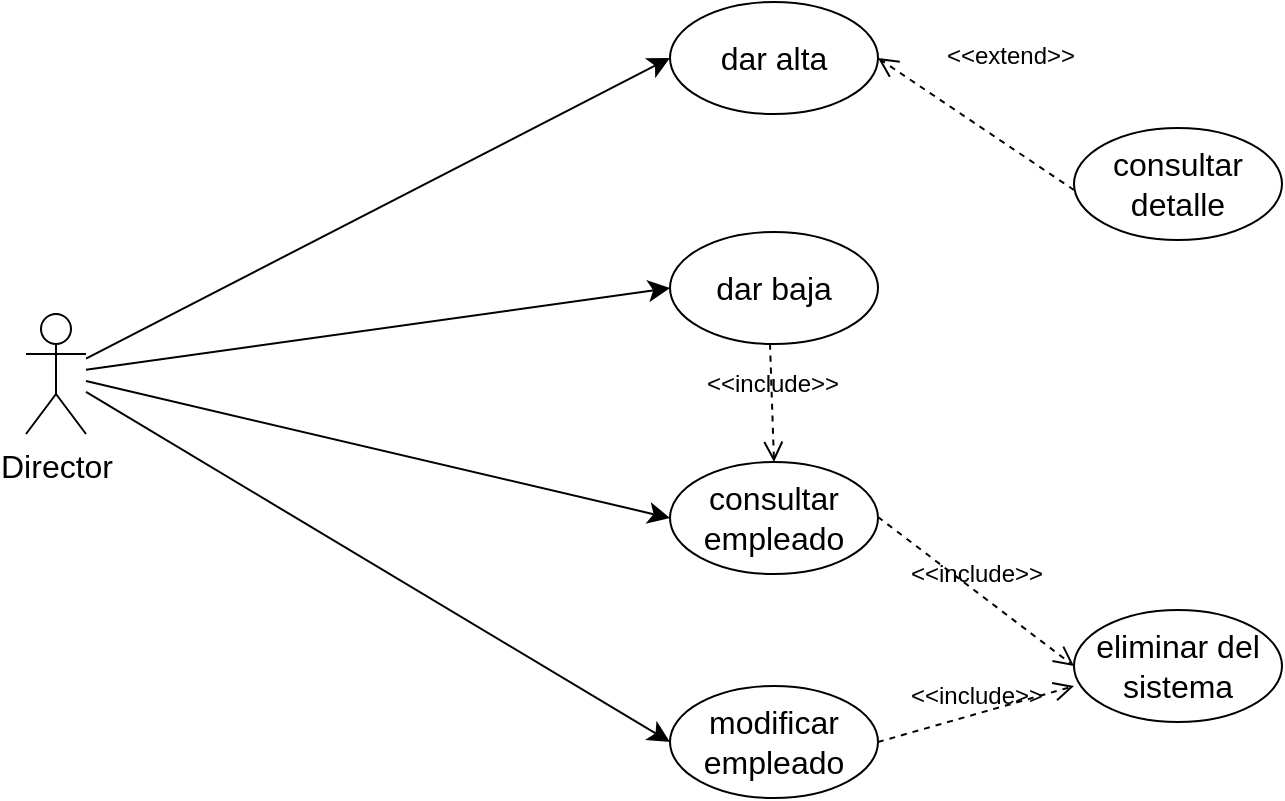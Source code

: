 <mxfile version="22.1.20" type="device">
  <diagram name="Página-1" id="0PgRM66mUUV5LV1Y5fYU">
    <mxGraphModel dx="1112" dy="1268" grid="0" gridSize="10" guides="1" tooltips="1" connect="1" arrows="1" fold="1" page="0" pageScale="1" pageWidth="827" pageHeight="1169" math="0" shadow="0">
      <root>
        <mxCell id="0" />
        <mxCell id="1" parent="0" />
        <mxCell id="H2oCX1Bzr-kG6ntU79wa-13" style="edgeStyle=none;curved=1;rounded=0;orthogonalLoop=1;jettySize=auto;html=1;entryX=0;entryY=0.5;entryDx=0;entryDy=0;fontSize=12;startSize=8;endSize=8;" edge="1" parent="1" source="H2oCX1Bzr-kG6ntU79wa-1" target="H2oCX1Bzr-kG6ntU79wa-2">
          <mxGeometry relative="1" as="geometry" />
        </mxCell>
        <mxCell id="H2oCX1Bzr-kG6ntU79wa-14" style="edgeStyle=none;curved=1;rounded=0;orthogonalLoop=1;jettySize=auto;html=1;entryX=0;entryY=0.5;entryDx=0;entryDy=0;fontSize=12;startSize=8;endSize=8;" edge="1" parent="1" source="H2oCX1Bzr-kG6ntU79wa-1" target="H2oCX1Bzr-kG6ntU79wa-3">
          <mxGeometry relative="1" as="geometry" />
        </mxCell>
        <mxCell id="H2oCX1Bzr-kG6ntU79wa-15" style="edgeStyle=none;curved=1;rounded=0;orthogonalLoop=1;jettySize=auto;html=1;entryX=0;entryY=0.5;entryDx=0;entryDy=0;fontSize=12;startSize=8;endSize=8;" edge="1" parent="1" source="H2oCX1Bzr-kG6ntU79wa-1" target="H2oCX1Bzr-kG6ntU79wa-4">
          <mxGeometry relative="1" as="geometry" />
        </mxCell>
        <mxCell id="H2oCX1Bzr-kG6ntU79wa-16" style="edgeStyle=none;curved=1;rounded=0;orthogonalLoop=1;jettySize=auto;html=1;entryX=0;entryY=0.5;entryDx=0;entryDy=0;fontSize=12;startSize=8;endSize=8;" edge="1" parent="1" source="H2oCX1Bzr-kG6ntU79wa-1" target="H2oCX1Bzr-kG6ntU79wa-5">
          <mxGeometry relative="1" as="geometry" />
        </mxCell>
        <mxCell id="H2oCX1Bzr-kG6ntU79wa-1" value="Director" style="shape=umlActor;verticalLabelPosition=bottom;verticalAlign=top;html=1;outlineConnect=0;fontSize=16;" vertex="1" parent="1">
          <mxGeometry x="-163" y="53" width="30" height="60" as="geometry" />
        </mxCell>
        <mxCell id="H2oCX1Bzr-kG6ntU79wa-2" value="dar alta" style="ellipse;whiteSpace=wrap;html=1;fontSize=16;" vertex="1" parent="1">
          <mxGeometry x="159" y="-103" width="104" height="56" as="geometry" />
        </mxCell>
        <mxCell id="H2oCX1Bzr-kG6ntU79wa-3" value="dar baja" style="ellipse;whiteSpace=wrap;html=1;fontSize=16;" vertex="1" parent="1">
          <mxGeometry x="159" y="12" width="104" height="56" as="geometry" />
        </mxCell>
        <mxCell id="H2oCX1Bzr-kG6ntU79wa-4" value="consultar empleado" style="ellipse;whiteSpace=wrap;html=1;fontSize=16;" vertex="1" parent="1">
          <mxGeometry x="159" y="127" width="104" height="56" as="geometry" />
        </mxCell>
        <mxCell id="H2oCX1Bzr-kG6ntU79wa-5" value="modificar empleado" style="ellipse;whiteSpace=wrap;html=1;fontSize=16;" vertex="1" parent="1">
          <mxGeometry x="159" y="239" width="104" height="56" as="geometry" />
        </mxCell>
        <mxCell id="H2oCX1Bzr-kG6ntU79wa-11" value="eliminar del sistema" style="ellipse;whiteSpace=wrap;html=1;fontSize=16;" vertex="1" parent="1">
          <mxGeometry x="361" y="201" width="104" height="56" as="geometry" />
        </mxCell>
        <mxCell id="H2oCX1Bzr-kG6ntU79wa-12" value="consultar detalle" style="ellipse;whiteSpace=wrap;html=1;fontSize=16;" vertex="1" parent="1">
          <mxGeometry x="361" y="-40" width="104" height="56" as="geometry" />
        </mxCell>
        <mxCell id="H2oCX1Bzr-kG6ntU79wa-19" value="&amp;lt;&amp;lt;include&amp;gt;&amp;gt;" style="html=1;verticalAlign=bottom;labelBackgroundColor=none;endArrow=open;endFill=0;dashed=1;rounded=0;fontSize=12;startSize=8;endSize=8;curved=1;entryX=0;entryY=0.5;entryDx=0;entryDy=0;" edge="1" parent="1" target="H2oCX1Bzr-kG6ntU79wa-11">
          <mxGeometry width="160" relative="1" as="geometry">
            <mxPoint x="263" y="154.5" as="sourcePoint" />
            <mxPoint x="423" y="154.5" as="targetPoint" />
          </mxGeometry>
        </mxCell>
        <mxCell id="H2oCX1Bzr-kG6ntU79wa-20" value="&amp;lt;&amp;lt;include&amp;gt;&amp;gt;" style="html=1;verticalAlign=bottom;labelBackgroundColor=none;endArrow=open;endFill=0;dashed=1;rounded=0;fontSize=12;startSize=8;endSize=8;curved=1;entryX=0;entryY=0.679;entryDx=0;entryDy=0;entryPerimeter=0;" edge="1" parent="1" target="H2oCX1Bzr-kG6ntU79wa-11">
          <mxGeometry width="160" relative="1" as="geometry">
            <mxPoint x="263" y="267" as="sourcePoint" />
            <mxPoint x="361" y="341.5" as="targetPoint" />
          </mxGeometry>
        </mxCell>
        <mxCell id="H2oCX1Bzr-kG6ntU79wa-21" value="&amp;lt;&amp;lt;include&amp;gt;&amp;gt;" style="html=1;verticalAlign=bottom;labelBackgroundColor=none;endArrow=open;endFill=0;dashed=1;rounded=0;fontSize=12;startSize=8;endSize=8;curved=1;entryX=0.5;entryY=0;entryDx=0;entryDy=0;" edge="1" parent="1" target="H2oCX1Bzr-kG6ntU79wa-4">
          <mxGeometry width="160" relative="1" as="geometry">
            <mxPoint x="209" y="68" as="sourcePoint" />
            <mxPoint x="307" y="142.5" as="targetPoint" />
          </mxGeometry>
        </mxCell>
        <mxCell id="H2oCX1Bzr-kG6ntU79wa-22" value="&amp;lt;&amp;lt;extend&amp;gt;&amp;gt;" style="html=1;verticalAlign=bottom;labelBackgroundColor=none;endArrow=open;endFill=0;dashed=1;rounded=0;fontSize=12;startSize=8;endSize=8;curved=1;entryX=1;entryY=0.5;entryDx=0;entryDy=0;" edge="1" parent="1" target="H2oCX1Bzr-kG6ntU79wa-2">
          <mxGeometry y="-30" width="160" relative="1" as="geometry">
            <mxPoint x="361" y="-9" as="sourcePoint" />
            <mxPoint x="191" y="-25" as="targetPoint" />
            <mxPoint as="offset" />
          </mxGeometry>
        </mxCell>
      </root>
    </mxGraphModel>
  </diagram>
</mxfile>
